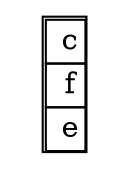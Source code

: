 digraph G { 
  node [shape = name]; 
  2[label=  <<table border= "1 " cellspacing= " 0 "><tr> 
<td> c</td> </tr> 
<tr> 
<td> f</td> </tr> 
<tr> 
<td> e</td> </tr> 
</table>>  shape = none ]; 
 }
